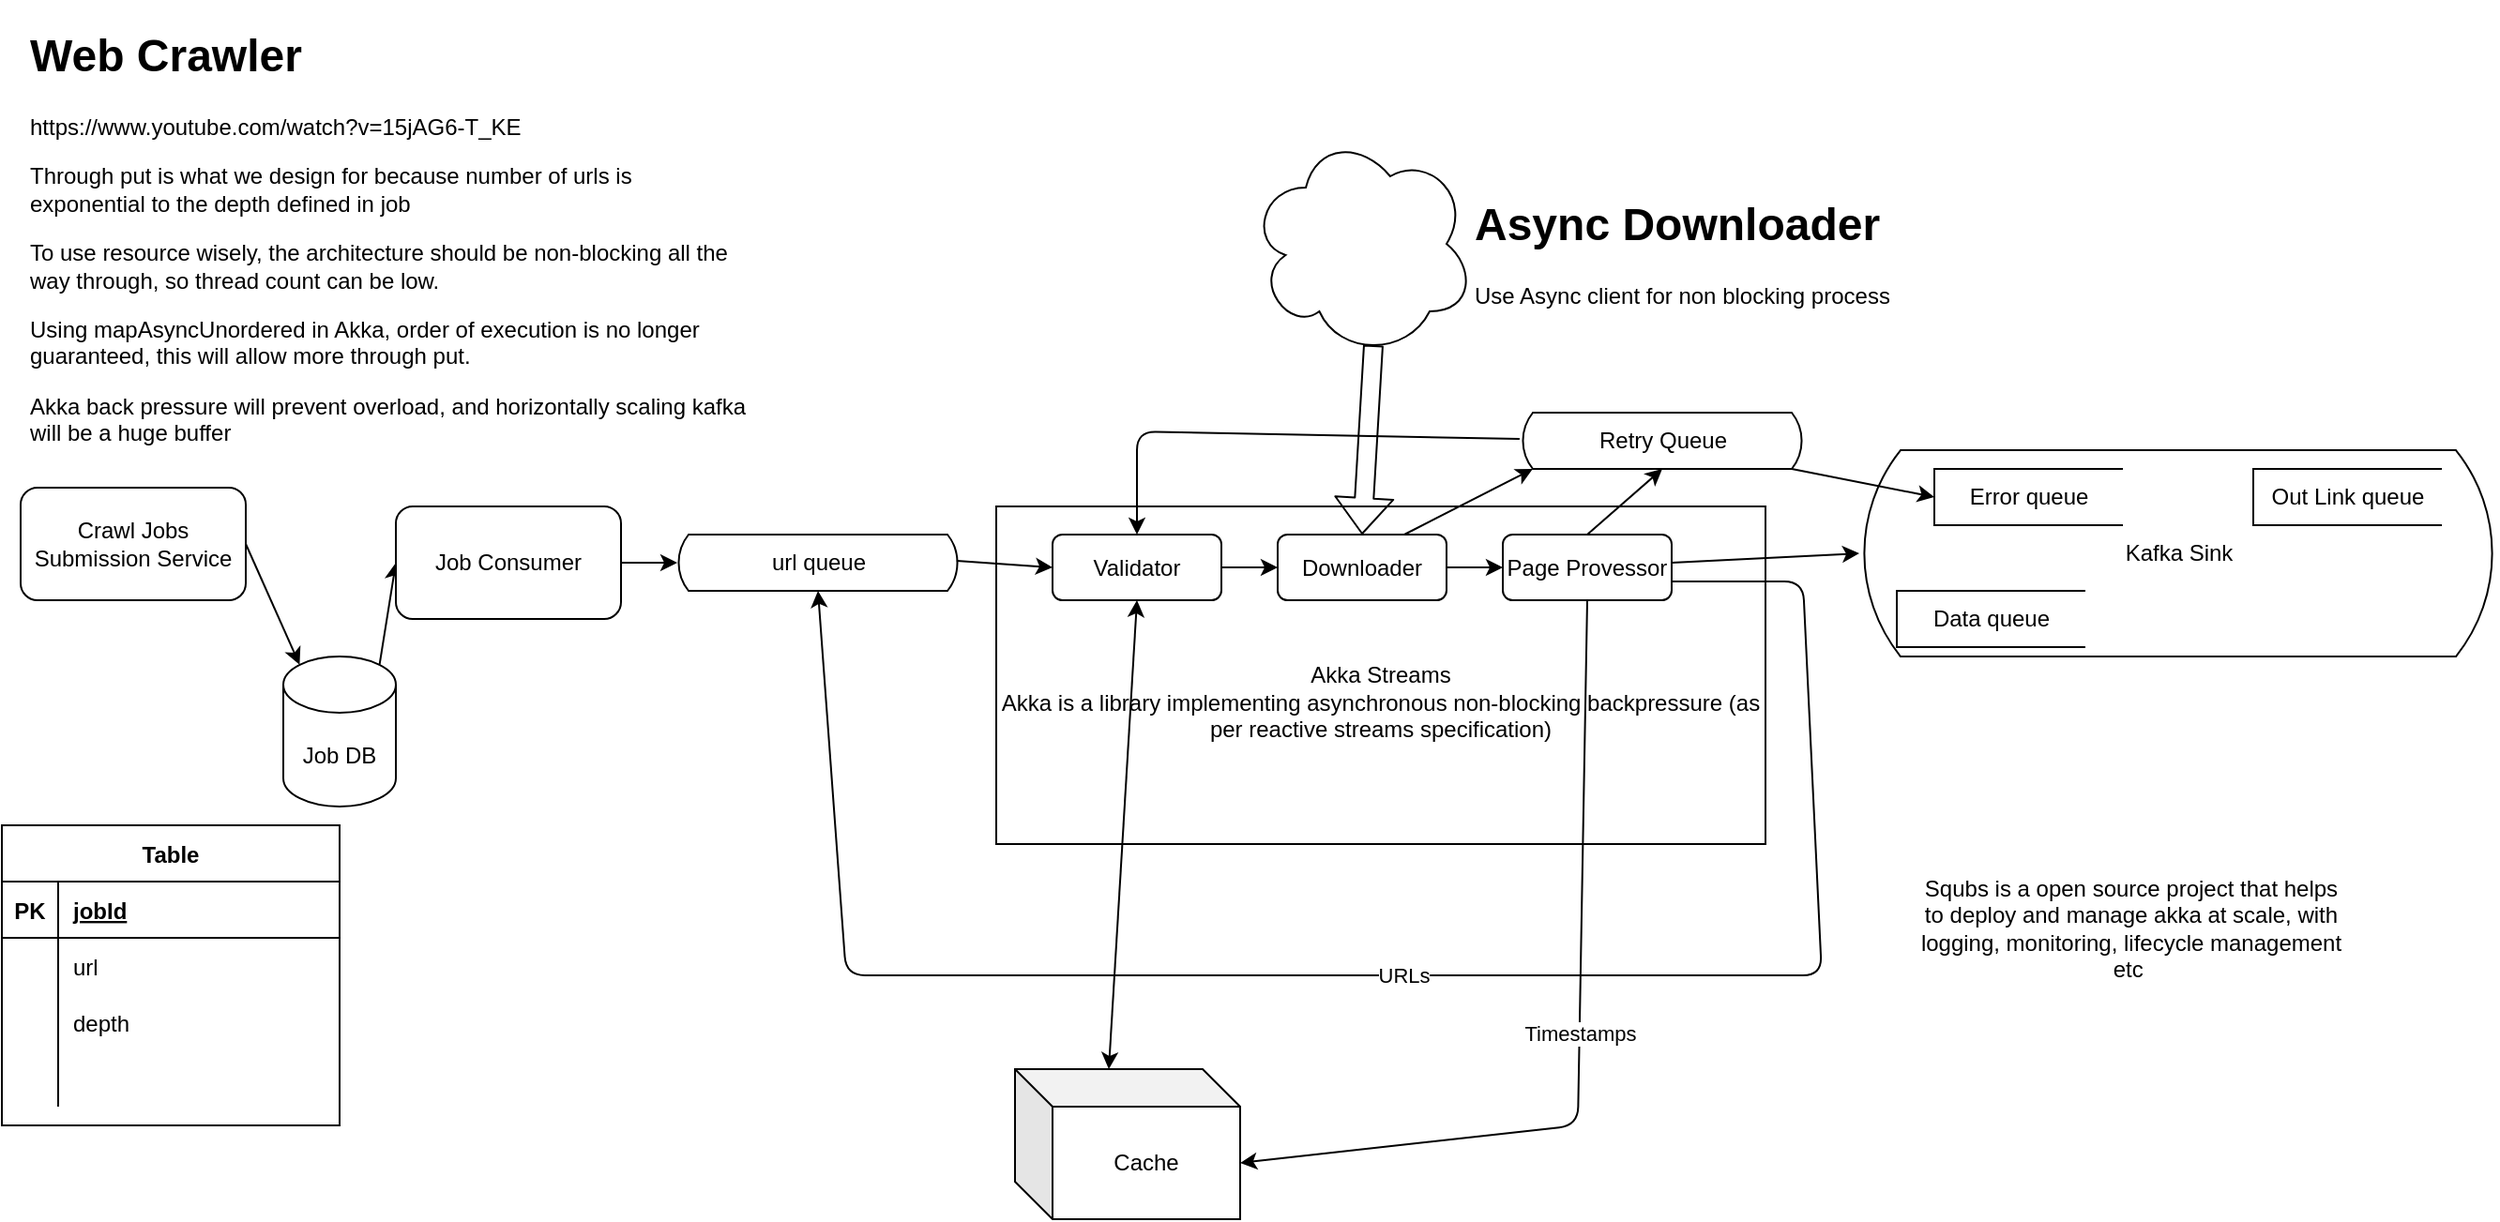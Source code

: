 <mxfile version="14.9.6" type="device"><diagram id="9eb4F4fQc0mfnAEQmdWG" name="Page-1"><mxGraphModel dx="1106" dy="1915" grid="1" gridSize="10" guides="1" tooltips="1" connect="1" arrows="1" fold="1" page="1" pageScale="1" pageWidth="850" pageHeight="1100" math="0" shadow="0"><root><mxCell id="0"/><mxCell id="1" parent="0"/><mxCell id="esgwtgHRyD7jtA2mJlsa-1" value="&lt;h1&gt;Web Crawler&lt;/h1&gt;&lt;p&gt;https://www.youtube.com/watch?v=15jAG6-T_KE&lt;/p&gt;&lt;p&gt;Through put is what we design for because number of urls is exponential to the depth defined in job&lt;/p&gt;&lt;p&gt;To use resource wisely, the architecture should be non-blocking all the way through, so thread count can be low.&amp;nbsp;&lt;/p&gt;&lt;p&gt;Using&amp;nbsp;mapAsyncUnordered in Akka, order of execution is no longer guaranteed, this will allow more through put.&lt;/p&gt;&lt;p&gt;Akka back pressure will prevent overload, and horizontally scaling kafka will be a huge buffer&lt;/p&gt;" style="text;html=1;strokeColor=none;fillColor=none;spacing=5;spacingTop=-20;whiteSpace=wrap;overflow=hidden;rounded=0;" parent="1" vertex="1"><mxGeometry x="20" y="-90" width="390" height="230" as="geometry"/></mxCell><mxCell id="9n06_R5OOALErNLEXjkv-1" value="Crawl Jobs Submission Service" style="rounded=1;whiteSpace=wrap;html=1;" vertex="1" parent="1"><mxGeometry x="20" y="160" width="120" height="60" as="geometry"/></mxCell><mxCell id="9n06_R5OOALErNLEXjkv-2" value="Job DB" style="shape=cylinder3;whiteSpace=wrap;html=1;boundedLbl=1;backgroundOutline=1;size=15;" vertex="1" parent="1"><mxGeometry x="160" y="250" width="60" height="80" as="geometry"/></mxCell><mxCell id="9n06_R5OOALErNLEXjkv-3" value="" style="endArrow=classic;html=1;exitX=1;exitY=0.5;exitDx=0;exitDy=0;entryX=0.145;entryY=0;entryDx=0;entryDy=4.35;entryPerimeter=0;" edge="1" parent="1" source="9n06_R5OOALErNLEXjkv-1" target="9n06_R5OOALErNLEXjkv-2"><mxGeometry width="50" height="50" relative="1" as="geometry"><mxPoint x="400" y="440" as="sourcePoint"/><mxPoint x="450" y="390" as="targetPoint"/></mxGeometry></mxCell><mxCell id="9n06_R5OOALErNLEXjkv-4" value="url queue" style="html=1;dashed=0;whitespace=wrap;shape=mxgraph.dfd.loop" vertex="1" parent="1"><mxGeometry x="370" y="185" width="150" height="30" as="geometry"/></mxCell><mxCell id="9n06_R5OOALErNLEXjkv-9" value="Table" style="shape=table;startSize=30;container=1;collapsible=1;childLayout=tableLayout;fixedRows=1;rowLines=0;fontStyle=1;align=center;resizeLast=1;" vertex="1" parent="1"><mxGeometry x="10" y="340" width="180" height="160" as="geometry"/></mxCell><mxCell id="9n06_R5OOALErNLEXjkv-10" value="" style="shape=partialRectangle;collapsible=0;dropTarget=0;pointerEvents=0;fillColor=none;top=0;left=0;bottom=1;right=0;points=[[0,0.5],[1,0.5]];portConstraint=eastwest;" vertex="1" parent="9n06_R5OOALErNLEXjkv-9"><mxGeometry y="30" width="180" height="30" as="geometry"/></mxCell><mxCell id="9n06_R5OOALErNLEXjkv-11" value="PK" style="shape=partialRectangle;connectable=0;fillColor=none;top=0;left=0;bottom=0;right=0;fontStyle=1;overflow=hidden;" vertex="1" parent="9n06_R5OOALErNLEXjkv-10"><mxGeometry width="30" height="30" as="geometry"/></mxCell><mxCell id="9n06_R5OOALErNLEXjkv-12" value="jobId" style="shape=partialRectangle;connectable=0;fillColor=none;top=0;left=0;bottom=0;right=0;align=left;spacingLeft=6;fontStyle=5;overflow=hidden;" vertex="1" parent="9n06_R5OOALErNLEXjkv-10"><mxGeometry x="30" width="150" height="30" as="geometry"/></mxCell><mxCell id="9n06_R5OOALErNLEXjkv-13" value="" style="shape=partialRectangle;collapsible=0;dropTarget=0;pointerEvents=0;fillColor=none;top=0;left=0;bottom=0;right=0;points=[[0,0.5],[1,0.5]];portConstraint=eastwest;" vertex="1" parent="9n06_R5OOALErNLEXjkv-9"><mxGeometry y="60" width="180" height="30" as="geometry"/></mxCell><mxCell id="9n06_R5OOALErNLEXjkv-14" value="" style="shape=partialRectangle;connectable=0;fillColor=none;top=0;left=0;bottom=0;right=0;editable=1;overflow=hidden;" vertex="1" parent="9n06_R5OOALErNLEXjkv-13"><mxGeometry width="30" height="30" as="geometry"/></mxCell><mxCell id="9n06_R5OOALErNLEXjkv-15" value="url" style="shape=partialRectangle;connectable=0;fillColor=none;top=0;left=0;bottom=0;right=0;align=left;spacingLeft=6;overflow=hidden;" vertex="1" parent="9n06_R5OOALErNLEXjkv-13"><mxGeometry x="30" width="150" height="30" as="geometry"/></mxCell><mxCell id="9n06_R5OOALErNLEXjkv-16" value="" style="shape=partialRectangle;collapsible=0;dropTarget=0;pointerEvents=0;fillColor=none;top=0;left=0;bottom=0;right=0;points=[[0,0.5],[1,0.5]];portConstraint=eastwest;" vertex="1" parent="9n06_R5OOALErNLEXjkv-9"><mxGeometry y="90" width="180" height="30" as="geometry"/></mxCell><mxCell id="9n06_R5OOALErNLEXjkv-17" value="" style="shape=partialRectangle;connectable=0;fillColor=none;top=0;left=0;bottom=0;right=0;editable=1;overflow=hidden;" vertex="1" parent="9n06_R5OOALErNLEXjkv-16"><mxGeometry width="30" height="30" as="geometry"/></mxCell><mxCell id="9n06_R5OOALErNLEXjkv-18" value="depth" style="shape=partialRectangle;connectable=0;fillColor=none;top=0;left=0;bottom=0;right=0;align=left;spacingLeft=6;overflow=hidden;" vertex="1" parent="9n06_R5OOALErNLEXjkv-16"><mxGeometry x="30" width="150" height="30" as="geometry"/></mxCell><mxCell id="9n06_R5OOALErNLEXjkv-19" value="" style="shape=partialRectangle;collapsible=0;dropTarget=0;pointerEvents=0;fillColor=none;top=0;left=0;bottom=0;right=0;points=[[0,0.5],[1,0.5]];portConstraint=eastwest;" vertex="1" parent="9n06_R5OOALErNLEXjkv-9"><mxGeometry y="120" width="180" height="30" as="geometry"/></mxCell><mxCell id="9n06_R5OOALErNLEXjkv-20" value="" style="shape=partialRectangle;connectable=0;fillColor=none;top=0;left=0;bottom=0;right=0;editable=1;overflow=hidden;" vertex="1" parent="9n06_R5OOALErNLEXjkv-19"><mxGeometry width="30" height="30" as="geometry"/></mxCell><mxCell id="9n06_R5OOALErNLEXjkv-21" value="" style="shape=partialRectangle;connectable=0;fillColor=none;top=0;left=0;bottom=0;right=0;align=left;spacingLeft=6;overflow=hidden;" vertex="1" parent="9n06_R5OOALErNLEXjkv-19"><mxGeometry x="30" width="150" height="30" as="geometry"/></mxCell><mxCell id="9n06_R5OOALErNLEXjkv-22" value="" style="endArrow=classic;html=1;exitX=0.855;exitY=0;exitDx=0;exitDy=4.35;exitPerimeter=0;entryX=0;entryY=0.5;entryDx=0;entryDy=0;" edge="1" parent="1" source="9n06_R5OOALErNLEXjkv-2" target="9n06_R5OOALErNLEXjkv-23"><mxGeometry width="50" height="50" relative="1" as="geometry"><mxPoint x="210" y="260" as="sourcePoint"/><mxPoint x="260" y="210" as="targetPoint"/></mxGeometry></mxCell><mxCell id="9n06_R5OOALErNLEXjkv-25" value="" style="edgeStyle=orthogonalEdgeStyle;rounded=0;orthogonalLoop=1;jettySize=auto;html=1;" edge="1" parent="1" source="9n06_R5OOALErNLEXjkv-23" target="9n06_R5OOALErNLEXjkv-4"><mxGeometry relative="1" as="geometry"/></mxCell><mxCell id="9n06_R5OOALErNLEXjkv-23" value="Job Consumer" style="rounded=1;whiteSpace=wrap;html=1;" vertex="1" parent="1"><mxGeometry x="220" y="170" width="120" height="60" as="geometry"/></mxCell><mxCell id="9n06_R5OOALErNLEXjkv-26" value="&lt;br&gt;&lt;br&gt;Akka Streams&lt;br&gt;Akka is a library implementing asynchronous non-blocking backpressure (as per reactive streams specification)" style="rounded=0;whiteSpace=wrap;html=1;" vertex="1" parent="1"><mxGeometry x="540" y="170" width="410" height="180" as="geometry"/></mxCell><mxCell id="9n06_R5OOALErNLEXjkv-27" value="Validator" style="rounded=1;whiteSpace=wrap;html=1;" vertex="1" parent="1"><mxGeometry x="570" y="185" width="90" height="35" as="geometry"/></mxCell><mxCell id="9n06_R5OOALErNLEXjkv-29" value="Downloader" style="rounded=1;whiteSpace=wrap;html=1;" vertex="1" parent="1"><mxGeometry x="690" y="185" width="90" height="35" as="geometry"/></mxCell><mxCell id="9n06_R5OOALErNLEXjkv-30" value="" style="shape=cloud;whiteSpace=wrap;html=1;" vertex="1" parent="1"><mxGeometry x="675" y="-30" width="120" height="120" as="geometry"/></mxCell><mxCell id="9n06_R5OOALErNLEXjkv-31" value="" style="shape=flexArrow;endArrow=classic;html=1;exitX=0.55;exitY=0.95;exitDx=0;exitDy=0;exitPerimeter=0;entryX=0.5;entryY=0;entryDx=0;entryDy=0;" edge="1" parent="1" source="9n06_R5OOALErNLEXjkv-30" target="9n06_R5OOALErNLEXjkv-29"><mxGeometry width="50" height="50" relative="1" as="geometry"><mxPoint x="510" y="240" as="sourcePoint"/><mxPoint x="560" y="190" as="targetPoint"/></mxGeometry></mxCell><mxCell id="9n06_R5OOALErNLEXjkv-32" value="&lt;h1&gt;Async Downloader&lt;/h1&gt;&lt;div&gt;Use Async client for non blocking process&lt;/div&gt;" style="text;html=1;strokeColor=none;fillColor=none;spacing=5;spacingTop=-20;whiteSpace=wrap;overflow=hidden;rounded=0;" vertex="1" parent="1"><mxGeometry x="790" width="240" height="120" as="geometry"/></mxCell><mxCell id="9n06_R5OOALErNLEXjkv-33" value="Page Provessor" style="rounded=1;whiteSpace=wrap;html=1;" vertex="1" parent="1"><mxGeometry x="810" y="185" width="90" height="35" as="geometry"/></mxCell><mxCell id="9n06_R5OOALErNLEXjkv-34" value="" style="endArrow=classic;html=1;entryX=0;entryY=0.5;entryDx=0;entryDy=0;entryPerimeter=0;" edge="1" parent="1" target="9n06_R5OOALErNLEXjkv-54"><mxGeometry width="50" height="50" relative="1" as="geometry"><mxPoint x="900" y="200" as="sourcePoint"/><mxPoint x="1000" y="200" as="targetPoint"/></mxGeometry></mxCell><mxCell id="9n06_R5OOALErNLEXjkv-35" value="" style="endArrow=classic;html=1;entryX=0.5;entryY=1;entryDx=0;entryDy=0;entryPerimeter=0;" edge="1" parent="1" target="9n06_R5OOALErNLEXjkv-4"><mxGeometry relative="1" as="geometry"><mxPoint x="900" y="210" as="sourcePoint"/><mxPoint x="450" y="420" as="targetPoint"/><Array as="points"><mxPoint x="970" y="210"/><mxPoint x="980" y="420"/><mxPoint x="460" y="420"/></Array></mxGeometry></mxCell><mxCell id="9n06_R5OOALErNLEXjkv-36" value="URLs" style="edgeLabel;resizable=0;html=1;align=center;verticalAlign=middle;" connectable="0" vertex="1" parent="9n06_R5OOALErNLEXjkv-35"><mxGeometry relative="1" as="geometry"/></mxCell><mxCell id="9n06_R5OOALErNLEXjkv-39" value="" style="endArrow=classic;html=1;exitX=0.993;exitY=0.467;exitDx=0;exitDy=0;exitPerimeter=0;entryX=0;entryY=0.5;entryDx=0;entryDy=0;" edge="1" parent="1" source="9n06_R5OOALErNLEXjkv-4" target="9n06_R5OOALErNLEXjkv-27"><mxGeometry width="50" height="50" relative="1" as="geometry"><mxPoint x="630" y="240" as="sourcePoint"/><mxPoint x="680" y="190" as="targetPoint"/></mxGeometry></mxCell><mxCell id="9n06_R5OOALErNLEXjkv-40" value="" style="endArrow=classic;html=1;entryX=0;entryY=0.5;entryDx=0;entryDy=0;exitX=1;exitY=0.5;exitDx=0;exitDy=0;" edge="1" parent="1" source="9n06_R5OOALErNLEXjkv-27" target="9n06_R5OOALErNLEXjkv-29"><mxGeometry width="50" height="50" relative="1" as="geometry"><mxPoint x="630" y="240" as="sourcePoint"/><mxPoint x="680" y="190" as="targetPoint"/></mxGeometry></mxCell><mxCell id="9n06_R5OOALErNLEXjkv-41" value="" style="endArrow=classic;html=1;exitX=1;exitY=0.5;exitDx=0;exitDy=0;entryX=0;entryY=0.5;entryDx=0;entryDy=0;" edge="1" parent="1" source="9n06_R5OOALErNLEXjkv-29" target="9n06_R5OOALErNLEXjkv-33"><mxGeometry width="50" height="50" relative="1" as="geometry"><mxPoint x="630" y="240" as="sourcePoint"/><mxPoint x="680" y="190" as="targetPoint"/></mxGeometry></mxCell><mxCell id="9n06_R5OOALErNLEXjkv-44" value="" style="endArrow=classic;html=1;exitX=0.5;exitY=1;exitDx=0;exitDy=0;entryX=0;entryY=0;entryDx=120;entryDy=50;entryPerimeter=0;" edge="1" parent="1" source="9n06_R5OOALErNLEXjkv-33" target="9n06_R5OOALErNLEXjkv-48"><mxGeometry relative="1" as="geometry"><mxPoint x="610" y="220" as="sourcePoint"/><mxPoint x="720" y="490" as="targetPoint"/><Array as="points"><mxPoint x="850" y="500"/></Array></mxGeometry></mxCell><mxCell id="9n06_R5OOALErNLEXjkv-45" value="Timestamps" style="edgeLabel;resizable=0;html=1;align=center;verticalAlign=middle;" connectable="0" vertex="1" parent="9n06_R5OOALErNLEXjkv-44"><mxGeometry relative="1" as="geometry"/></mxCell><mxCell id="9n06_R5OOALErNLEXjkv-47" value="" style="endArrow=classic;startArrow=classic;html=1;entryX=0.5;entryY=1;entryDx=0;entryDy=0;exitX=0;exitY=0;exitDx=50;exitDy=0;exitPerimeter=0;" edge="1" parent="1" source="9n06_R5OOALErNLEXjkv-48" target="9n06_R5OOALErNLEXjkv-27"><mxGeometry width="50" height="50" relative="1" as="geometry"><mxPoint x="640" y="450" as="sourcePoint"/><mxPoint x="680" y="190" as="targetPoint"/></mxGeometry></mxCell><mxCell id="9n06_R5OOALErNLEXjkv-48" value="Cache" style="shape=cube;whiteSpace=wrap;html=1;boundedLbl=1;backgroundOutline=1;darkOpacity=0.05;darkOpacity2=0.1;" vertex="1" parent="1"><mxGeometry x="550" y="470" width="120" height="80" as="geometry"/></mxCell><mxCell id="9n06_R5OOALErNLEXjkv-49" value="Retry Queue" style="html=1;dashed=0;whitespace=wrap;shape=mxgraph.dfd.loop" vertex="1" parent="1"><mxGeometry x="820" y="120" width="150" height="30" as="geometry"/></mxCell><mxCell id="9n06_R5OOALErNLEXjkv-50" value="" style="endArrow=classic;html=1;exitX=-0.007;exitY=0.467;exitDx=0;exitDy=0;exitPerimeter=0;entryX=0.5;entryY=0;entryDx=0;entryDy=0;" edge="1" parent="1" source="9n06_R5OOALErNLEXjkv-49" target="9n06_R5OOALErNLEXjkv-27"><mxGeometry width="50" height="50" relative="1" as="geometry"><mxPoint x="690" y="320" as="sourcePoint"/><mxPoint x="610" y="110" as="targetPoint"/><Array as="points"><mxPoint x="615" y="130"/></Array></mxGeometry></mxCell><mxCell id="9n06_R5OOALErNLEXjkv-51" value="" style="endArrow=classic;html=1;exitX=0.75;exitY=0;exitDx=0;exitDy=0;entryX=0;entryY=0;entryDx=6;entryDy=30;entryPerimeter=0;" edge="1" parent="1" source="9n06_R5OOALErNLEXjkv-29" target="9n06_R5OOALErNLEXjkv-49"><mxGeometry width="50" height="50" relative="1" as="geometry"><mxPoint x="770" y="180" as="sourcePoint"/><mxPoint x="820" y="130" as="targetPoint"/></mxGeometry></mxCell><mxCell id="9n06_R5OOALErNLEXjkv-52" value="" style="endArrow=classic;html=1;exitX=0.5;exitY=0;exitDx=0;exitDy=0;entryX=0.5;entryY=1;entryDx=0;entryDy=0;entryPerimeter=0;" edge="1" parent="1" source="9n06_R5OOALErNLEXjkv-33" target="9n06_R5OOALErNLEXjkv-49"><mxGeometry width="50" height="50" relative="1" as="geometry"><mxPoint x="690" y="320" as="sourcePoint"/><mxPoint x="740" y="270" as="targetPoint"/></mxGeometry></mxCell><mxCell id="9n06_R5OOALErNLEXjkv-54" value="Kafka Sink" style="html=1;dashed=0;whitespace=wrap;shape=mxgraph.dfd.loop" vertex="1" parent="1"><mxGeometry x="1000" y="140" width="340" height="110" as="geometry"/></mxCell><mxCell id="9n06_R5OOALErNLEXjkv-56" value="Data queue" style="html=1;dashed=0;whitespace=wrap;shape=partialRectangle;right=0;" vertex="1" parent="1"><mxGeometry x="1020" y="215" width="100" height="30" as="geometry"/></mxCell><mxCell id="9n06_R5OOALErNLEXjkv-57" value="Error queue" style="html=1;dashed=0;whitespace=wrap;shape=partialRectangle;right=0;" vertex="1" parent="1"><mxGeometry x="1040" y="150" width="100" height="30" as="geometry"/></mxCell><mxCell id="9n06_R5OOALErNLEXjkv-59" value="" style="endArrow=classic;html=1;entryX=0;entryY=0.5;entryDx=0;entryDy=0;exitX=0;exitY=0;exitDx=144;exitDy=30;exitPerimeter=0;" edge="1" parent="1" source="9n06_R5OOALErNLEXjkv-49" target="9n06_R5OOALErNLEXjkv-57"><mxGeometry width="50" height="50" relative="1" as="geometry"><mxPoint x="970" y="140" as="sourcePoint"/><mxPoint x="890" y="270" as="targetPoint"/></mxGeometry></mxCell><mxCell id="9n06_R5OOALErNLEXjkv-60" value="Out Link queue" style="html=1;dashed=0;whitespace=wrap;shape=partialRectangle;right=0;" vertex="1" parent="1"><mxGeometry x="1210" y="150" width="100" height="30" as="geometry"/></mxCell><mxCell id="9n06_R5OOALErNLEXjkv-61" value="Squbs is a open source project that helps to deploy and manage akka at scale, with logging, monitoring, lifecycle management etc&amp;nbsp;" style="text;html=1;strokeColor=none;fillColor=none;align=center;verticalAlign=middle;whiteSpace=wrap;rounded=0;" vertex="1" parent="1"><mxGeometry x="1030" y="330" width="230" height="130" as="geometry"/></mxCell></root></mxGraphModel></diagram></mxfile>